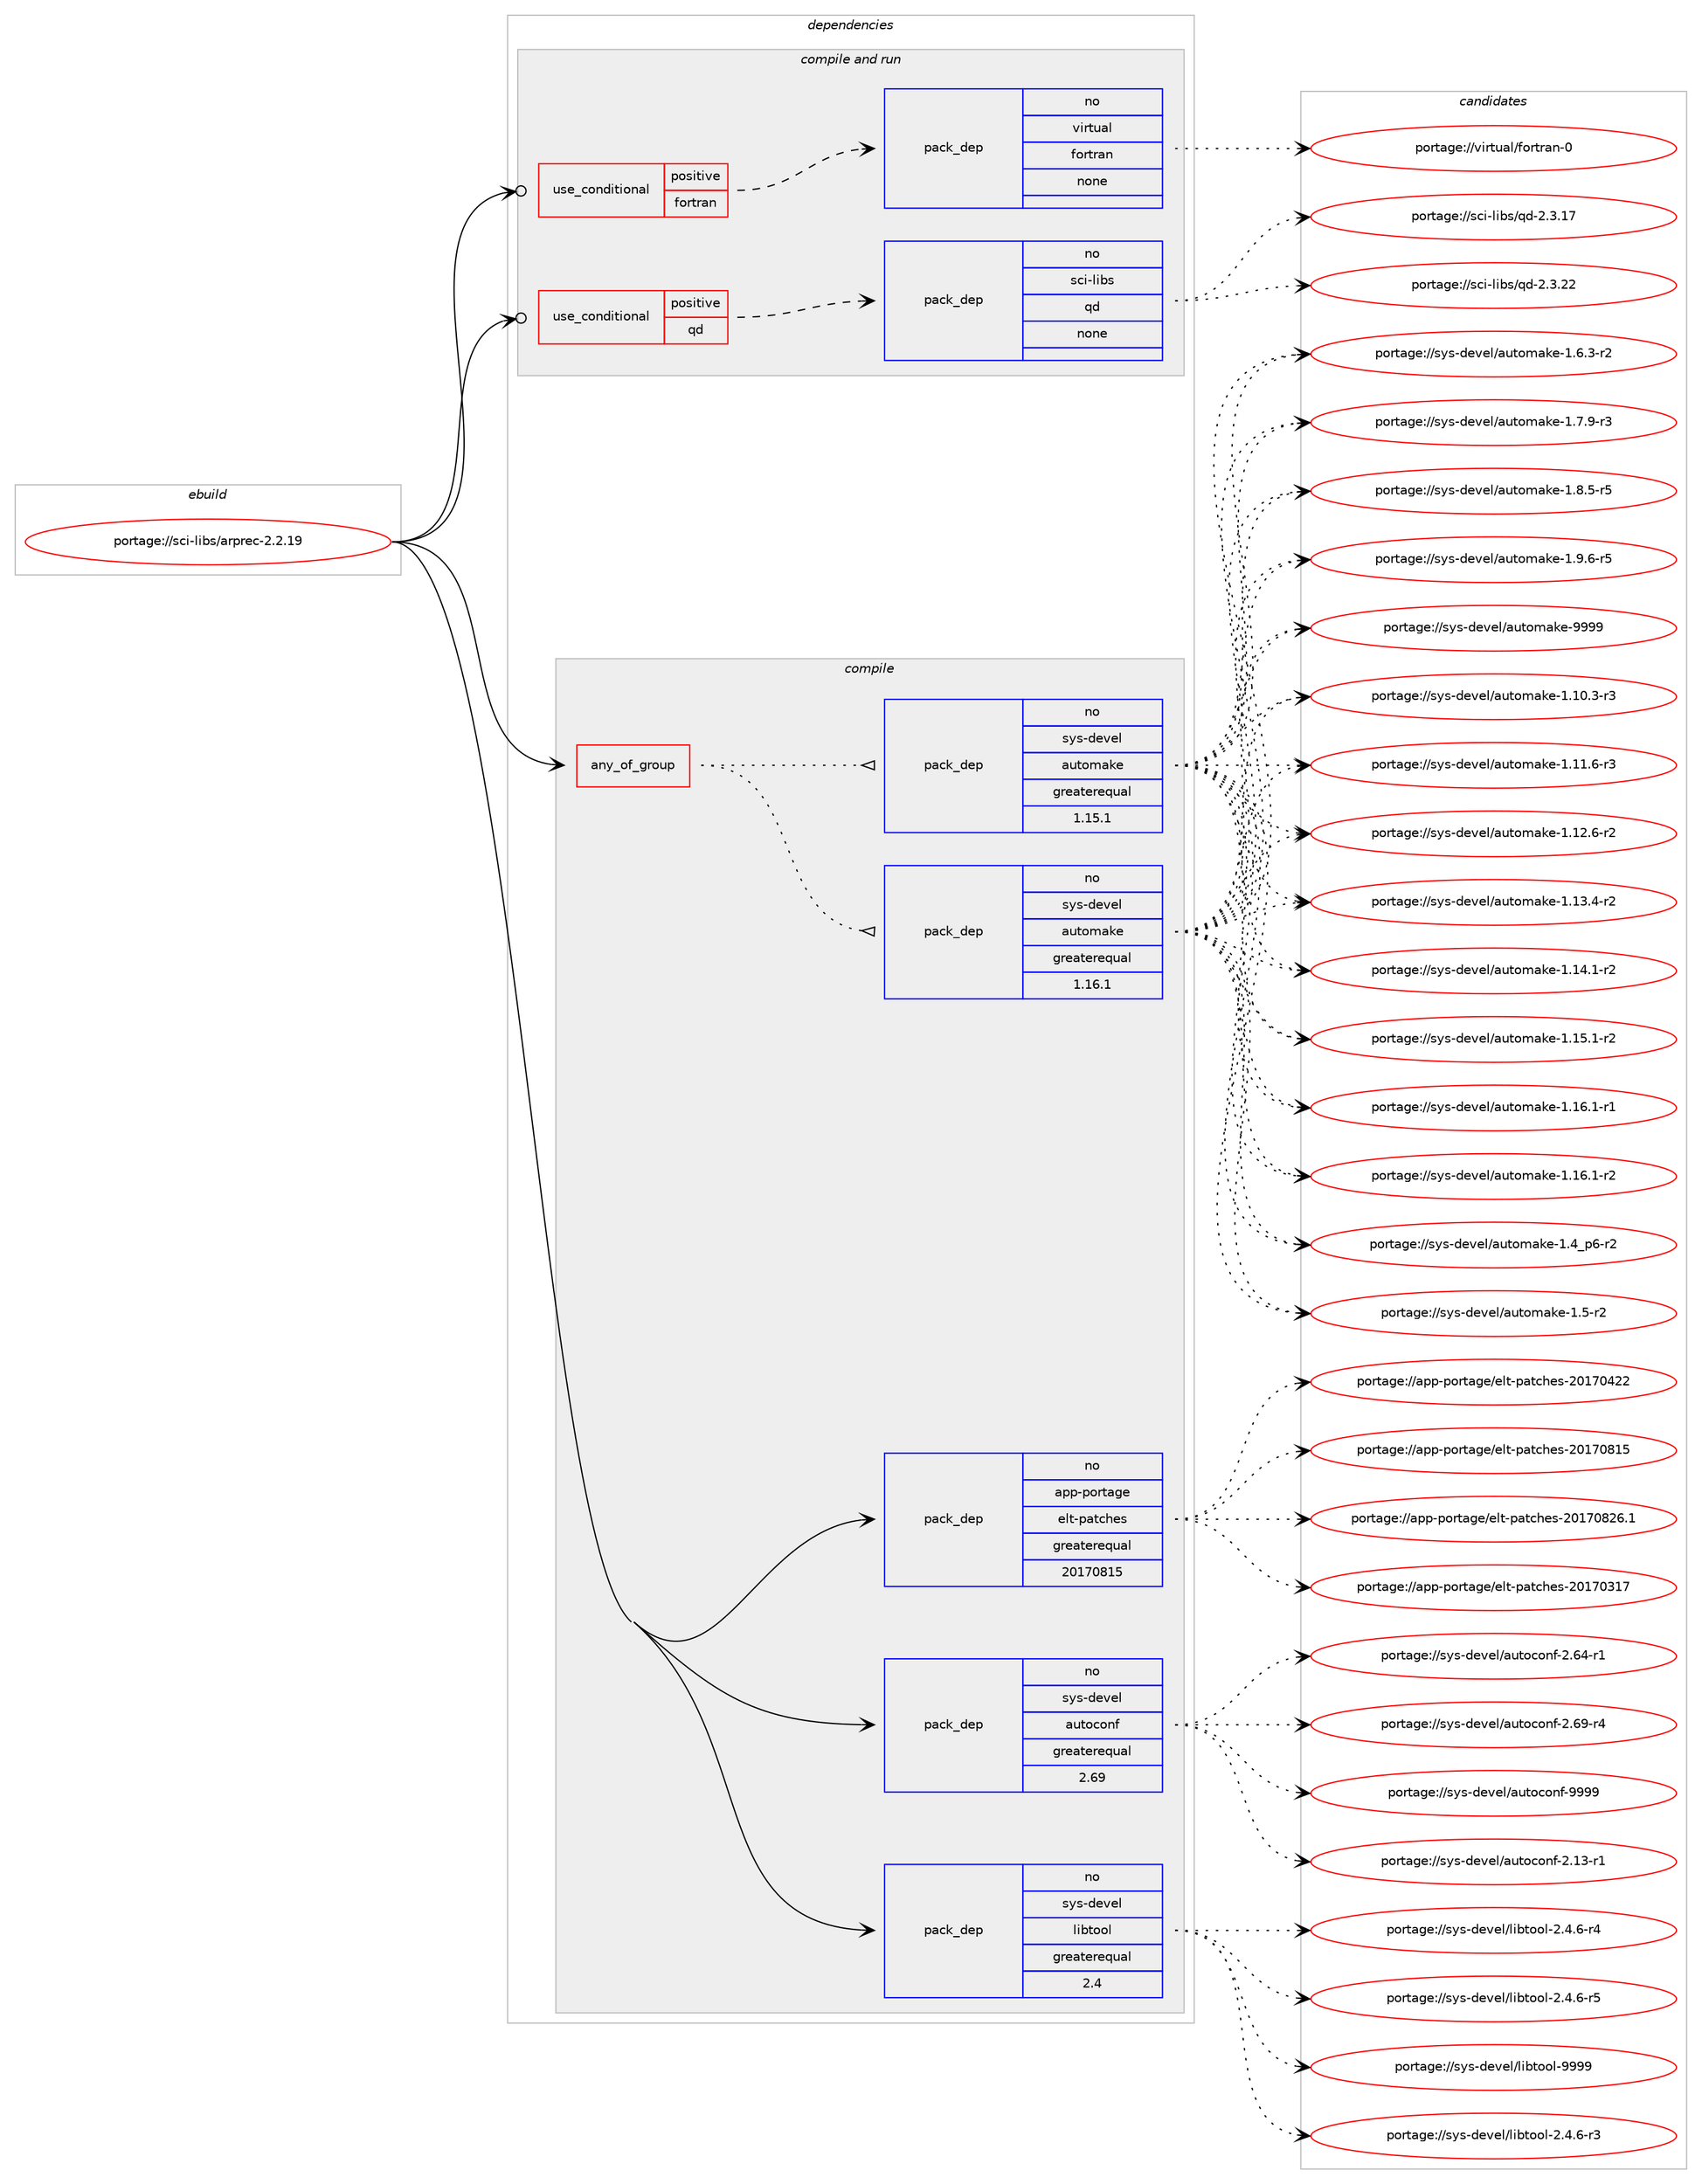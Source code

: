 digraph prolog {

# *************
# Graph options
# *************

newrank=true;
concentrate=true;
compound=true;
graph [rankdir=LR,fontname=Helvetica,fontsize=10,ranksep=1.5];#, ranksep=2.5, nodesep=0.2];
edge  [arrowhead=vee];
node  [fontname=Helvetica,fontsize=10];

# **********
# The ebuild
# **********

subgraph cluster_leftcol {
color=gray;
rank=same;
label=<<i>ebuild</i>>;
id [label="portage://sci-libs/arprec-2.2.19", color=red, width=4, href="../sci-libs/arprec-2.2.19.svg"];
}

# ****************
# The dependencies
# ****************

subgraph cluster_midcol {
color=gray;
label=<<i>dependencies</i>>;
subgraph cluster_compile {
fillcolor="#eeeeee";
style=filled;
label=<<i>compile</i>>;
subgraph any6381 {
dependency388775 [label=<<TABLE BORDER="0" CELLBORDER="1" CELLSPACING="0" CELLPADDING="4"><TR><TD CELLPADDING="10">any_of_group</TD></TR></TABLE>>, shape=none, color=red];subgraph pack286010 {
dependency388776 [label=<<TABLE BORDER="0" CELLBORDER="1" CELLSPACING="0" CELLPADDING="4" WIDTH="220"><TR><TD ROWSPAN="6" CELLPADDING="30">pack_dep</TD></TR><TR><TD WIDTH="110">no</TD></TR><TR><TD>sys-devel</TD></TR><TR><TD>automake</TD></TR><TR><TD>greaterequal</TD></TR><TR><TD>1.16.1</TD></TR></TABLE>>, shape=none, color=blue];
}
dependency388775:e -> dependency388776:w [weight=20,style="dotted",arrowhead="oinv"];
subgraph pack286011 {
dependency388777 [label=<<TABLE BORDER="0" CELLBORDER="1" CELLSPACING="0" CELLPADDING="4" WIDTH="220"><TR><TD ROWSPAN="6" CELLPADDING="30">pack_dep</TD></TR><TR><TD WIDTH="110">no</TD></TR><TR><TD>sys-devel</TD></TR><TR><TD>automake</TD></TR><TR><TD>greaterequal</TD></TR><TR><TD>1.15.1</TD></TR></TABLE>>, shape=none, color=blue];
}
dependency388775:e -> dependency388777:w [weight=20,style="dotted",arrowhead="oinv"];
}
id:e -> dependency388775:w [weight=20,style="solid",arrowhead="vee"];
subgraph pack286012 {
dependency388778 [label=<<TABLE BORDER="0" CELLBORDER="1" CELLSPACING="0" CELLPADDING="4" WIDTH="220"><TR><TD ROWSPAN="6" CELLPADDING="30">pack_dep</TD></TR><TR><TD WIDTH="110">no</TD></TR><TR><TD>app-portage</TD></TR><TR><TD>elt-patches</TD></TR><TR><TD>greaterequal</TD></TR><TR><TD>20170815</TD></TR></TABLE>>, shape=none, color=blue];
}
id:e -> dependency388778:w [weight=20,style="solid",arrowhead="vee"];
subgraph pack286013 {
dependency388779 [label=<<TABLE BORDER="0" CELLBORDER="1" CELLSPACING="0" CELLPADDING="4" WIDTH="220"><TR><TD ROWSPAN="6" CELLPADDING="30">pack_dep</TD></TR><TR><TD WIDTH="110">no</TD></TR><TR><TD>sys-devel</TD></TR><TR><TD>autoconf</TD></TR><TR><TD>greaterequal</TD></TR><TR><TD>2.69</TD></TR></TABLE>>, shape=none, color=blue];
}
id:e -> dependency388779:w [weight=20,style="solid",arrowhead="vee"];
subgraph pack286014 {
dependency388780 [label=<<TABLE BORDER="0" CELLBORDER="1" CELLSPACING="0" CELLPADDING="4" WIDTH="220"><TR><TD ROWSPAN="6" CELLPADDING="30">pack_dep</TD></TR><TR><TD WIDTH="110">no</TD></TR><TR><TD>sys-devel</TD></TR><TR><TD>libtool</TD></TR><TR><TD>greaterequal</TD></TR><TR><TD>2.4</TD></TR></TABLE>>, shape=none, color=blue];
}
id:e -> dependency388780:w [weight=20,style="solid",arrowhead="vee"];
}
subgraph cluster_compileandrun {
fillcolor="#eeeeee";
style=filled;
label=<<i>compile and run</i>>;
subgraph cond96180 {
dependency388781 [label=<<TABLE BORDER="0" CELLBORDER="1" CELLSPACING="0" CELLPADDING="4"><TR><TD ROWSPAN="3" CELLPADDING="10">use_conditional</TD></TR><TR><TD>positive</TD></TR><TR><TD>fortran</TD></TR></TABLE>>, shape=none, color=red];
subgraph pack286015 {
dependency388782 [label=<<TABLE BORDER="0" CELLBORDER="1" CELLSPACING="0" CELLPADDING="4" WIDTH="220"><TR><TD ROWSPAN="6" CELLPADDING="30">pack_dep</TD></TR><TR><TD WIDTH="110">no</TD></TR><TR><TD>virtual</TD></TR><TR><TD>fortran</TD></TR><TR><TD>none</TD></TR><TR><TD></TD></TR></TABLE>>, shape=none, color=blue];
}
dependency388781:e -> dependency388782:w [weight=20,style="dashed",arrowhead="vee"];
}
id:e -> dependency388781:w [weight=20,style="solid",arrowhead="odotvee"];
subgraph cond96181 {
dependency388783 [label=<<TABLE BORDER="0" CELLBORDER="1" CELLSPACING="0" CELLPADDING="4"><TR><TD ROWSPAN="3" CELLPADDING="10">use_conditional</TD></TR><TR><TD>positive</TD></TR><TR><TD>qd</TD></TR></TABLE>>, shape=none, color=red];
subgraph pack286016 {
dependency388784 [label=<<TABLE BORDER="0" CELLBORDER="1" CELLSPACING="0" CELLPADDING="4" WIDTH="220"><TR><TD ROWSPAN="6" CELLPADDING="30">pack_dep</TD></TR><TR><TD WIDTH="110">no</TD></TR><TR><TD>sci-libs</TD></TR><TR><TD>qd</TD></TR><TR><TD>none</TD></TR><TR><TD></TD></TR></TABLE>>, shape=none, color=blue];
}
dependency388783:e -> dependency388784:w [weight=20,style="dashed",arrowhead="vee"];
}
id:e -> dependency388783:w [weight=20,style="solid",arrowhead="odotvee"];
}
subgraph cluster_run {
fillcolor="#eeeeee";
style=filled;
label=<<i>run</i>>;
}
}

# **************
# The candidates
# **************

subgraph cluster_choices {
rank=same;
color=gray;
label=<<i>candidates</i>>;

subgraph choice286010 {
color=black;
nodesep=1;
choiceportage11512111545100101118101108479711711611110997107101454946494846514511451 [label="portage://sys-devel/automake-1.10.3-r3", color=red, width=4,href="../sys-devel/automake-1.10.3-r3.svg"];
choiceportage11512111545100101118101108479711711611110997107101454946494946544511451 [label="portage://sys-devel/automake-1.11.6-r3", color=red, width=4,href="../sys-devel/automake-1.11.6-r3.svg"];
choiceportage11512111545100101118101108479711711611110997107101454946495046544511450 [label="portage://sys-devel/automake-1.12.6-r2", color=red, width=4,href="../sys-devel/automake-1.12.6-r2.svg"];
choiceportage11512111545100101118101108479711711611110997107101454946495146524511450 [label="portage://sys-devel/automake-1.13.4-r2", color=red, width=4,href="../sys-devel/automake-1.13.4-r2.svg"];
choiceportage11512111545100101118101108479711711611110997107101454946495246494511450 [label="portage://sys-devel/automake-1.14.1-r2", color=red, width=4,href="../sys-devel/automake-1.14.1-r2.svg"];
choiceportage11512111545100101118101108479711711611110997107101454946495346494511450 [label="portage://sys-devel/automake-1.15.1-r2", color=red, width=4,href="../sys-devel/automake-1.15.1-r2.svg"];
choiceportage11512111545100101118101108479711711611110997107101454946495446494511449 [label="portage://sys-devel/automake-1.16.1-r1", color=red, width=4,href="../sys-devel/automake-1.16.1-r1.svg"];
choiceportage11512111545100101118101108479711711611110997107101454946495446494511450 [label="portage://sys-devel/automake-1.16.1-r2", color=red, width=4,href="../sys-devel/automake-1.16.1-r2.svg"];
choiceportage115121115451001011181011084797117116111109971071014549465295112544511450 [label="portage://sys-devel/automake-1.4_p6-r2", color=red, width=4,href="../sys-devel/automake-1.4_p6-r2.svg"];
choiceportage11512111545100101118101108479711711611110997107101454946534511450 [label="portage://sys-devel/automake-1.5-r2", color=red, width=4,href="../sys-devel/automake-1.5-r2.svg"];
choiceportage115121115451001011181011084797117116111109971071014549465446514511450 [label="portage://sys-devel/automake-1.6.3-r2", color=red, width=4,href="../sys-devel/automake-1.6.3-r2.svg"];
choiceportage115121115451001011181011084797117116111109971071014549465546574511451 [label="portage://sys-devel/automake-1.7.9-r3", color=red, width=4,href="../sys-devel/automake-1.7.9-r3.svg"];
choiceportage115121115451001011181011084797117116111109971071014549465646534511453 [label="portage://sys-devel/automake-1.8.5-r5", color=red, width=4,href="../sys-devel/automake-1.8.5-r5.svg"];
choiceportage115121115451001011181011084797117116111109971071014549465746544511453 [label="portage://sys-devel/automake-1.9.6-r5", color=red, width=4,href="../sys-devel/automake-1.9.6-r5.svg"];
choiceportage115121115451001011181011084797117116111109971071014557575757 [label="portage://sys-devel/automake-9999", color=red, width=4,href="../sys-devel/automake-9999.svg"];
dependency388776:e -> choiceportage11512111545100101118101108479711711611110997107101454946494846514511451:w [style=dotted,weight="100"];
dependency388776:e -> choiceportage11512111545100101118101108479711711611110997107101454946494946544511451:w [style=dotted,weight="100"];
dependency388776:e -> choiceportage11512111545100101118101108479711711611110997107101454946495046544511450:w [style=dotted,weight="100"];
dependency388776:e -> choiceportage11512111545100101118101108479711711611110997107101454946495146524511450:w [style=dotted,weight="100"];
dependency388776:e -> choiceportage11512111545100101118101108479711711611110997107101454946495246494511450:w [style=dotted,weight="100"];
dependency388776:e -> choiceportage11512111545100101118101108479711711611110997107101454946495346494511450:w [style=dotted,weight="100"];
dependency388776:e -> choiceportage11512111545100101118101108479711711611110997107101454946495446494511449:w [style=dotted,weight="100"];
dependency388776:e -> choiceportage11512111545100101118101108479711711611110997107101454946495446494511450:w [style=dotted,weight="100"];
dependency388776:e -> choiceportage115121115451001011181011084797117116111109971071014549465295112544511450:w [style=dotted,weight="100"];
dependency388776:e -> choiceportage11512111545100101118101108479711711611110997107101454946534511450:w [style=dotted,weight="100"];
dependency388776:e -> choiceportage115121115451001011181011084797117116111109971071014549465446514511450:w [style=dotted,weight="100"];
dependency388776:e -> choiceportage115121115451001011181011084797117116111109971071014549465546574511451:w [style=dotted,weight="100"];
dependency388776:e -> choiceportage115121115451001011181011084797117116111109971071014549465646534511453:w [style=dotted,weight="100"];
dependency388776:e -> choiceportage115121115451001011181011084797117116111109971071014549465746544511453:w [style=dotted,weight="100"];
dependency388776:e -> choiceportage115121115451001011181011084797117116111109971071014557575757:w [style=dotted,weight="100"];
}
subgraph choice286011 {
color=black;
nodesep=1;
choiceportage11512111545100101118101108479711711611110997107101454946494846514511451 [label="portage://sys-devel/automake-1.10.3-r3", color=red, width=4,href="../sys-devel/automake-1.10.3-r3.svg"];
choiceportage11512111545100101118101108479711711611110997107101454946494946544511451 [label="portage://sys-devel/automake-1.11.6-r3", color=red, width=4,href="../sys-devel/automake-1.11.6-r3.svg"];
choiceportage11512111545100101118101108479711711611110997107101454946495046544511450 [label="portage://sys-devel/automake-1.12.6-r2", color=red, width=4,href="../sys-devel/automake-1.12.6-r2.svg"];
choiceportage11512111545100101118101108479711711611110997107101454946495146524511450 [label="portage://sys-devel/automake-1.13.4-r2", color=red, width=4,href="../sys-devel/automake-1.13.4-r2.svg"];
choiceportage11512111545100101118101108479711711611110997107101454946495246494511450 [label="portage://sys-devel/automake-1.14.1-r2", color=red, width=4,href="../sys-devel/automake-1.14.1-r2.svg"];
choiceportage11512111545100101118101108479711711611110997107101454946495346494511450 [label="portage://sys-devel/automake-1.15.1-r2", color=red, width=4,href="../sys-devel/automake-1.15.1-r2.svg"];
choiceportage11512111545100101118101108479711711611110997107101454946495446494511449 [label="portage://sys-devel/automake-1.16.1-r1", color=red, width=4,href="../sys-devel/automake-1.16.1-r1.svg"];
choiceportage11512111545100101118101108479711711611110997107101454946495446494511450 [label="portage://sys-devel/automake-1.16.1-r2", color=red, width=4,href="../sys-devel/automake-1.16.1-r2.svg"];
choiceportage115121115451001011181011084797117116111109971071014549465295112544511450 [label="portage://sys-devel/automake-1.4_p6-r2", color=red, width=4,href="../sys-devel/automake-1.4_p6-r2.svg"];
choiceportage11512111545100101118101108479711711611110997107101454946534511450 [label="portage://sys-devel/automake-1.5-r2", color=red, width=4,href="../sys-devel/automake-1.5-r2.svg"];
choiceportage115121115451001011181011084797117116111109971071014549465446514511450 [label="portage://sys-devel/automake-1.6.3-r2", color=red, width=4,href="../sys-devel/automake-1.6.3-r2.svg"];
choiceportage115121115451001011181011084797117116111109971071014549465546574511451 [label="portage://sys-devel/automake-1.7.9-r3", color=red, width=4,href="../sys-devel/automake-1.7.9-r3.svg"];
choiceportage115121115451001011181011084797117116111109971071014549465646534511453 [label="portage://sys-devel/automake-1.8.5-r5", color=red, width=4,href="../sys-devel/automake-1.8.5-r5.svg"];
choiceportage115121115451001011181011084797117116111109971071014549465746544511453 [label="portage://sys-devel/automake-1.9.6-r5", color=red, width=4,href="../sys-devel/automake-1.9.6-r5.svg"];
choiceportage115121115451001011181011084797117116111109971071014557575757 [label="portage://sys-devel/automake-9999", color=red, width=4,href="../sys-devel/automake-9999.svg"];
dependency388777:e -> choiceportage11512111545100101118101108479711711611110997107101454946494846514511451:w [style=dotted,weight="100"];
dependency388777:e -> choiceportage11512111545100101118101108479711711611110997107101454946494946544511451:w [style=dotted,weight="100"];
dependency388777:e -> choiceportage11512111545100101118101108479711711611110997107101454946495046544511450:w [style=dotted,weight="100"];
dependency388777:e -> choiceportage11512111545100101118101108479711711611110997107101454946495146524511450:w [style=dotted,weight="100"];
dependency388777:e -> choiceportage11512111545100101118101108479711711611110997107101454946495246494511450:w [style=dotted,weight="100"];
dependency388777:e -> choiceportage11512111545100101118101108479711711611110997107101454946495346494511450:w [style=dotted,weight="100"];
dependency388777:e -> choiceportage11512111545100101118101108479711711611110997107101454946495446494511449:w [style=dotted,weight="100"];
dependency388777:e -> choiceportage11512111545100101118101108479711711611110997107101454946495446494511450:w [style=dotted,weight="100"];
dependency388777:e -> choiceportage115121115451001011181011084797117116111109971071014549465295112544511450:w [style=dotted,weight="100"];
dependency388777:e -> choiceportage11512111545100101118101108479711711611110997107101454946534511450:w [style=dotted,weight="100"];
dependency388777:e -> choiceportage115121115451001011181011084797117116111109971071014549465446514511450:w [style=dotted,weight="100"];
dependency388777:e -> choiceportage115121115451001011181011084797117116111109971071014549465546574511451:w [style=dotted,weight="100"];
dependency388777:e -> choiceportage115121115451001011181011084797117116111109971071014549465646534511453:w [style=dotted,weight="100"];
dependency388777:e -> choiceportage115121115451001011181011084797117116111109971071014549465746544511453:w [style=dotted,weight="100"];
dependency388777:e -> choiceportage115121115451001011181011084797117116111109971071014557575757:w [style=dotted,weight="100"];
}
subgraph choice286012 {
color=black;
nodesep=1;
choiceportage97112112451121111141169710310147101108116451129711699104101115455048495548514955 [label="portage://app-portage/elt-patches-20170317", color=red, width=4,href="../app-portage/elt-patches-20170317.svg"];
choiceportage97112112451121111141169710310147101108116451129711699104101115455048495548525050 [label="portage://app-portage/elt-patches-20170422", color=red, width=4,href="../app-portage/elt-patches-20170422.svg"];
choiceportage97112112451121111141169710310147101108116451129711699104101115455048495548564953 [label="portage://app-portage/elt-patches-20170815", color=red, width=4,href="../app-portage/elt-patches-20170815.svg"];
choiceportage971121124511211111411697103101471011081164511297116991041011154550484955485650544649 [label="portage://app-portage/elt-patches-20170826.1", color=red, width=4,href="../app-portage/elt-patches-20170826.1.svg"];
dependency388778:e -> choiceportage97112112451121111141169710310147101108116451129711699104101115455048495548514955:w [style=dotted,weight="100"];
dependency388778:e -> choiceportage97112112451121111141169710310147101108116451129711699104101115455048495548525050:w [style=dotted,weight="100"];
dependency388778:e -> choiceportage97112112451121111141169710310147101108116451129711699104101115455048495548564953:w [style=dotted,weight="100"];
dependency388778:e -> choiceportage971121124511211111411697103101471011081164511297116991041011154550484955485650544649:w [style=dotted,weight="100"];
}
subgraph choice286013 {
color=black;
nodesep=1;
choiceportage1151211154510010111810110847971171161119911111010245504649514511449 [label="portage://sys-devel/autoconf-2.13-r1", color=red, width=4,href="../sys-devel/autoconf-2.13-r1.svg"];
choiceportage1151211154510010111810110847971171161119911111010245504654524511449 [label="portage://sys-devel/autoconf-2.64-r1", color=red, width=4,href="../sys-devel/autoconf-2.64-r1.svg"];
choiceportage1151211154510010111810110847971171161119911111010245504654574511452 [label="portage://sys-devel/autoconf-2.69-r4", color=red, width=4,href="../sys-devel/autoconf-2.69-r4.svg"];
choiceportage115121115451001011181011084797117116111991111101024557575757 [label="portage://sys-devel/autoconf-9999", color=red, width=4,href="../sys-devel/autoconf-9999.svg"];
dependency388779:e -> choiceportage1151211154510010111810110847971171161119911111010245504649514511449:w [style=dotted,weight="100"];
dependency388779:e -> choiceportage1151211154510010111810110847971171161119911111010245504654524511449:w [style=dotted,weight="100"];
dependency388779:e -> choiceportage1151211154510010111810110847971171161119911111010245504654574511452:w [style=dotted,weight="100"];
dependency388779:e -> choiceportage115121115451001011181011084797117116111991111101024557575757:w [style=dotted,weight="100"];
}
subgraph choice286014 {
color=black;
nodesep=1;
choiceportage1151211154510010111810110847108105981161111111084550465246544511451 [label="portage://sys-devel/libtool-2.4.6-r3", color=red, width=4,href="../sys-devel/libtool-2.4.6-r3.svg"];
choiceportage1151211154510010111810110847108105981161111111084550465246544511452 [label="portage://sys-devel/libtool-2.4.6-r4", color=red, width=4,href="../sys-devel/libtool-2.4.6-r4.svg"];
choiceportage1151211154510010111810110847108105981161111111084550465246544511453 [label="portage://sys-devel/libtool-2.4.6-r5", color=red, width=4,href="../sys-devel/libtool-2.4.6-r5.svg"];
choiceportage1151211154510010111810110847108105981161111111084557575757 [label="portage://sys-devel/libtool-9999", color=red, width=4,href="../sys-devel/libtool-9999.svg"];
dependency388780:e -> choiceportage1151211154510010111810110847108105981161111111084550465246544511451:w [style=dotted,weight="100"];
dependency388780:e -> choiceportage1151211154510010111810110847108105981161111111084550465246544511452:w [style=dotted,weight="100"];
dependency388780:e -> choiceportage1151211154510010111810110847108105981161111111084550465246544511453:w [style=dotted,weight="100"];
dependency388780:e -> choiceportage1151211154510010111810110847108105981161111111084557575757:w [style=dotted,weight="100"];
}
subgraph choice286015 {
color=black;
nodesep=1;
choiceportage1181051141161179710847102111114116114971104548 [label="portage://virtual/fortran-0", color=red, width=4,href="../virtual/fortran-0.svg"];
dependency388782:e -> choiceportage1181051141161179710847102111114116114971104548:w [style=dotted,weight="100"];
}
subgraph choice286016 {
color=black;
nodesep=1;
choiceportage1159910545108105981154711310045504651464955 [label="portage://sci-libs/qd-2.3.17", color=red, width=4,href="../sci-libs/qd-2.3.17.svg"];
choiceportage1159910545108105981154711310045504651465050 [label="portage://sci-libs/qd-2.3.22", color=red, width=4,href="../sci-libs/qd-2.3.22.svg"];
dependency388784:e -> choiceportage1159910545108105981154711310045504651464955:w [style=dotted,weight="100"];
dependency388784:e -> choiceportage1159910545108105981154711310045504651465050:w [style=dotted,weight="100"];
}
}

}
